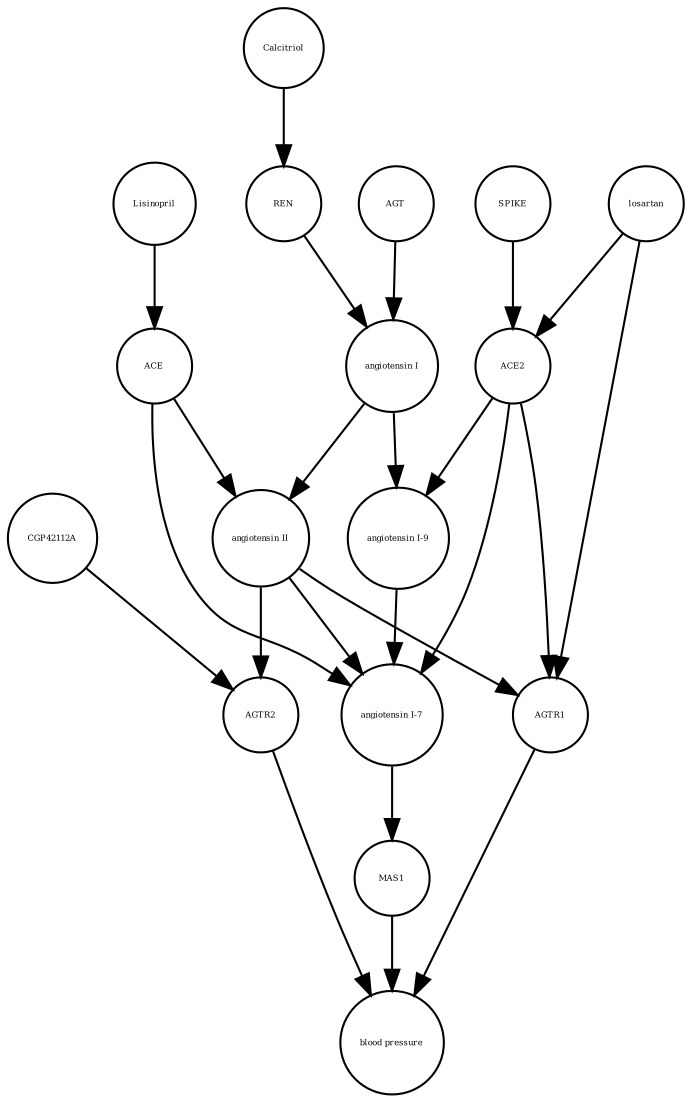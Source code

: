 strict digraph  {
MAS1 [annotation="", bipartite=0, cls=macromolecule, fontsize=4, label=MAS1, shape=circle];
"blood pressure" [annotation="", bipartite=0, cls=phenotype, fontsize=4, label="blood pressure", shape=circle];
AGTR2 [annotation="", bipartite=0, cls=macromolecule, fontsize=4, label=AGTR2, shape=circle];
AGTR1 [annotation="", bipartite=0, cls=macromolecule, fontsize=4, label=AGTR1, shape=circle];
"angiotensin II" [annotation="", bipartite=0, cls="simple chemical", fontsize=4, label="angiotensin II", shape=circle];
ACE2 [annotation="", bipartite=0, cls=macromolecule, fontsize=4, label=ACE2, shape=circle];
AGT [annotation="", bipartite=0, cls=macromolecule, fontsize=4, label=AGT, shape=circle];
"angiotensin I-9" [annotation="", bipartite=0, cls="simple chemical", fontsize=4, label="angiotensin I-9", shape=circle];
REN [annotation="", bipartite=0, cls=macromolecule, fontsize=4, label=REN, shape=circle];
Calcitriol [annotation="", bipartite=0, cls="simple chemical", fontsize=4, label=Calcitriol, shape=circle];
Lisinopril [annotation="", bipartite=0, cls="simple chemical", fontsize=4, label=Lisinopril, shape=circle];
CGP42112A [annotation="", bipartite=0, cls="simple chemical", fontsize=4, label=CGP42112A, shape=circle];
losartan [annotation="", bipartite=0, cls="simple chemical", fontsize=4, label=losartan, shape=circle];
"angiotensin I-7" [annotation="", bipartite=0, cls="simple chemical", fontsize=4, label="angiotensin I-7", shape=circle];
ACE [annotation="", bipartite=0, cls=macromolecule, fontsize=4, label=ACE, shape=circle];
"angiotensin I" [annotation="", bipartite=0, cls="simple chemical", fontsize=4, label="angiotensin I", shape=circle];
SPIKE [annotation="", bipartite=0, cls=macromolecule, fontsize=4, label=SPIKE, shape=circle];
MAS1 -> "blood pressure"  [annotation="", interaction_type=inhibition];
AGTR2 -> "blood pressure"  [annotation="", interaction_type=inhibition];
AGTR1 -> "blood pressure"  [annotation="", interaction_type=stimulation];
"angiotensin II" -> "angiotensin I-7"  [annotation="", interaction_type=production];
"angiotensin II" -> AGTR1  [annotation="", interaction_type=modulation];
"angiotensin II" -> AGTR2  [annotation="", interaction_type=production];
ACE2 -> "angiotensin I-9"  [annotation="", interaction_type=catalysis];
ACE2 -> "angiotensin I-7"  [annotation="", interaction_type=catalysis];
ACE2 -> AGTR1  [annotation="", interaction_type=production];
AGT -> "angiotensin I"  [annotation="", interaction_type=production];
"angiotensin I-9" -> "angiotensin I-7"  [annotation="", interaction_type=production];
REN -> "angiotensin I"  [annotation="", interaction_type=catalysis];
Calcitriol -> REN  [annotation="", interaction_type=inhibition];
Lisinopril -> ACE  [annotation="", interaction_type=production];
CGP42112A -> AGTR2  [annotation="", interaction_type=production];
losartan -> AGTR1  [annotation="", interaction_type=production];
losartan -> ACE2  [annotation="", interaction_type=production];
"angiotensin I-7" -> MAS1  [annotation="", interaction_type=production];
ACE -> "angiotensin II"  [annotation="", interaction_type=catalysis];
ACE -> "angiotensin I-7"  [annotation="", interaction_type=catalysis];
"angiotensin I" -> "angiotensin II"  [annotation="", interaction_type=production];
"angiotensin I" -> "angiotensin I-9"  [annotation="", interaction_type=production];
SPIKE -> ACE2  [annotation="", interaction_type=production];
}
